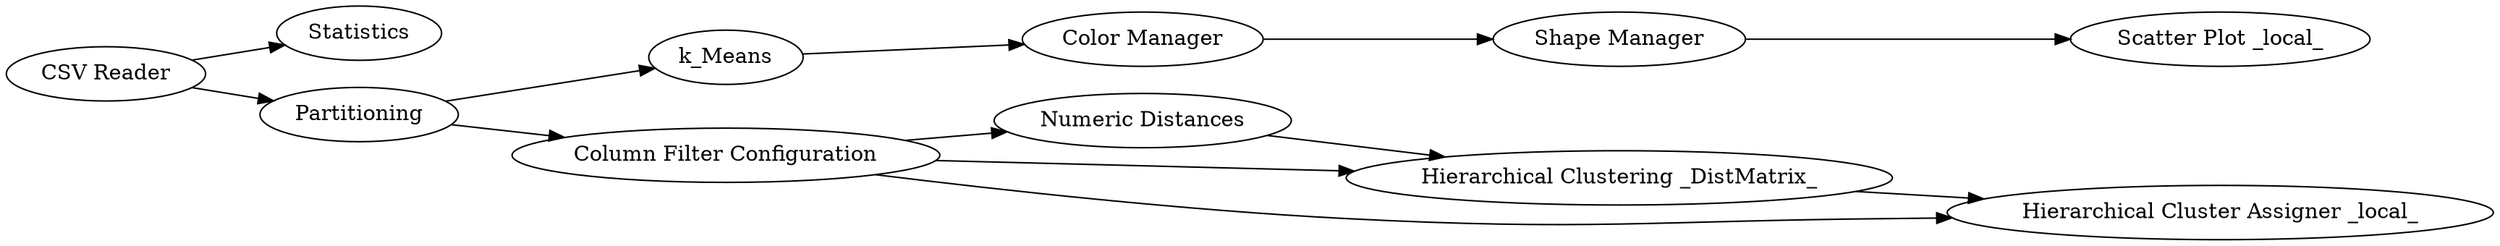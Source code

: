 digraph {
	1 [label="CSV Reader"]
	2 [label=Statistics]
	3 [label=Partitioning]
	5 [label=k_Means]
	6 [label="Column Filter Configuration"]
	7 [label="Numeric Distances"]
	8 [label="Color Manager"]
	9 [label="Shape Manager"]
	10 [label="Scatter Plot _local_"]
	11 [label="Hierarchical Clustering _DistMatrix_"]
	12 [label="Hierarchical Cluster Assigner _local_"]
	1 -> 3
	1 -> 2
	3 -> 6
	3 -> 5
	5 -> 8
	6 -> 7
	6 -> 12
	6 -> 11
	7 -> 11
	8 -> 9
	9 -> 10
	11 -> 12
	rankdir=LR
}
